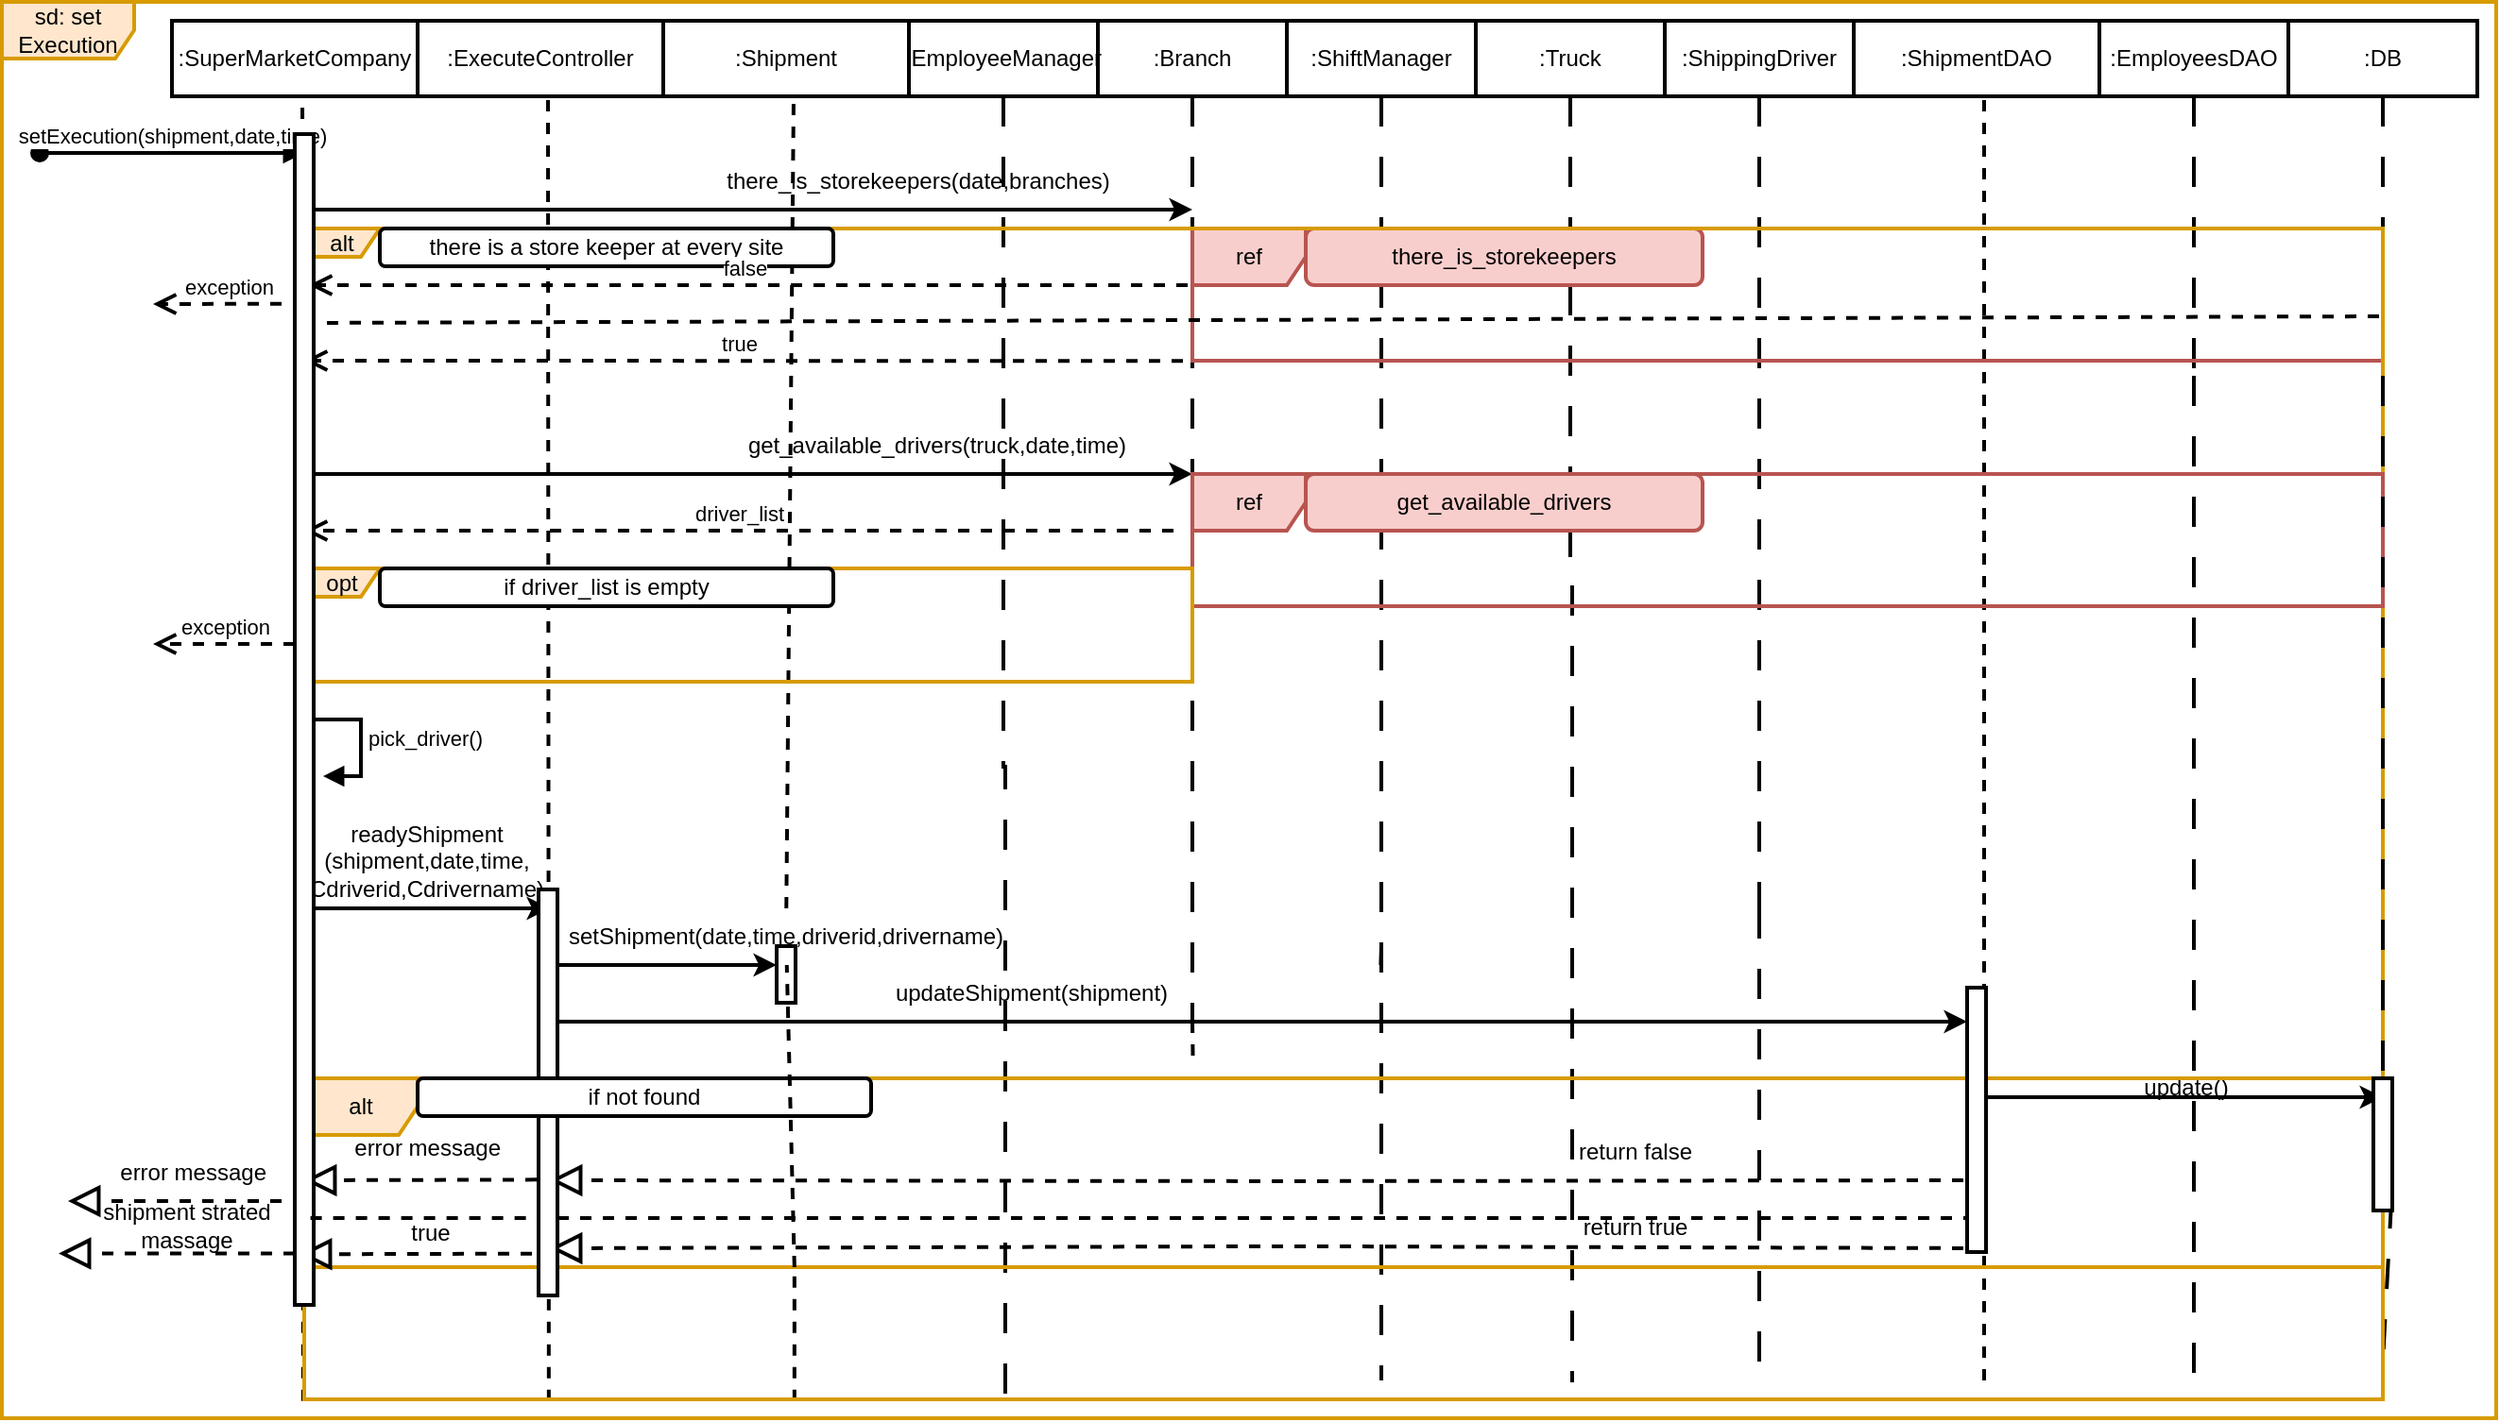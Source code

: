 <mxfile version="21.2.6" type="github">
  <diagram name="Page-1" id="MZ87BxiuIwEp7jPw1ExZ">
    <mxGraphModel dx="2150" dy="743" grid="1" gridSize="10" guides="1" tooltips="1" connect="1" arrows="1" fold="1" page="1" pageScale="1" pageWidth="827" pageHeight="1169" math="0" shadow="0">
      <root>
        <mxCell id="0" />
        <mxCell id="1" parent="0" />
        <mxCell id="GAQoPDuNliMr2iQyG7WM-1" style="edgeStyle=orthogonalEdgeStyle;rounded=0;orthogonalLoop=1;jettySize=auto;html=1;dashed=1;dashPattern=8 8;endArrow=none;endFill=0;labelBackgroundColor=none;fontColor=default;strokeWidth=2;fontStyle=0" parent="1" source="GAQoPDuNliMr2iQyG7WM-2" edge="1">
          <mxGeometry relative="1" as="geometry">
            <mxPoint x="580" y="590" as="targetPoint" />
          </mxGeometry>
        </mxCell>
        <mxCell id="GAQoPDuNliMr2iQyG7WM-2" value=":Branch" style="rounded=0;whiteSpace=wrap;html=1;labelBackgroundColor=none;strokeWidth=2;fontStyle=0" parent="1" vertex="1">
          <mxGeometry x="530" y="60" width="100" height="40" as="geometry" />
        </mxCell>
        <mxCell id="GAQoPDuNliMr2iQyG7WM-3" style="edgeStyle=orthogonalEdgeStyle;rounded=0;orthogonalLoop=1;jettySize=auto;html=1;exitX=0.5;exitY=1;exitDx=0;exitDy=0;dashed=1;endArrow=none;endFill=0;strokeWidth=2;fontStyle=0" parent="1" edge="1">
          <mxGeometry relative="1" as="geometry">
            <mxPoint x="580.294" y="610" as="targetPoint" />
            <mxPoint x="580" y="590" as="sourcePoint" />
          </mxGeometry>
        </mxCell>
        <mxCell id="GAQoPDuNliMr2iQyG7WM-8" value=":EmployeeManager" style="rounded=0;whiteSpace=wrap;html=1;labelBackgroundColor=none;strokeWidth=2;fontStyle=0" parent="1" vertex="1">
          <mxGeometry x="430" y="60" width="100" height="40" as="geometry" />
        </mxCell>
        <mxCell id="GAQoPDuNliMr2iQyG7WM-9" style="edgeStyle=orthogonalEdgeStyle;rounded=0;orthogonalLoop=1;jettySize=auto;html=1;exitX=0.5;exitY=1;exitDx=0;exitDy=0;endArrow=none;endFill=0;dashed=1;dashPattern=8 8;strokeWidth=2;fontStyle=0" parent="1" source="GAQoPDuNliMr2iQyG7WM-8" edge="1">
          <mxGeometry relative="1" as="geometry">
            <mxPoint x="481" y="790" as="targetPoint" />
            <mxPoint x="480" y="350" as="sourcePoint" />
            <Array as="points">
              <mxPoint x="480" y="455" />
              <mxPoint x="481" y="455" />
              <mxPoint x="481" y="600" />
            </Array>
          </mxGeometry>
        </mxCell>
        <mxCell id="GAQoPDuNliMr2iQyG7WM-13" style="edgeStyle=orthogonalEdgeStyle;rounded=0;orthogonalLoop=1;jettySize=auto;html=1;dashed=1;dashPattern=8 8;endArrow=none;endFill=0;labelBackgroundColor=none;fontColor=default;strokeWidth=2;fontStyle=0" parent="1" source="GAQoPDuNliMr2iQyG7WM-14" edge="1">
          <mxGeometry relative="1" as="geometry">
            <mxPoint x="680" y="780" as="targetPoint" />
          </mxGeometry>
        </mxCell>
        <mxCell id="GAQoPDuNliMr2iQyG7WM-14" value=":ShiftManager" style="rounded=0;whiteSpace=wrap;html=1;labelBackgroundColor=none;strokeWidth=2;fontStyle=0" parent="1" vertex="1">
          <mxGeometry x="630" y="60" width="100" height="40" as="geometry" />
        </mxCell>
        <mxCell id="GAQoPDuNliMr2iQyG7WM-17" style="edgeStyle=orthogonalEdgeStyle;rounded=0;orthogonalLoop=1;jettySize=auto;html=1;exitX=0.5;exitY=1;exitDx=0;exitDy=0;endArrow=none;endFill=0;dashed=1;dashPattern=8 8;strokeWidth=2;fontStyle=0" parent="1" edge="1">
          <mxGeometry relative="1" as="geometry">
            <mxPoint x="679.706" y="560" as="targetPoint" />
            <mxPoint x="680" y="550" as="sourcePoint" />
          </mxGeometry>
        </mxCell>
        <mxCell id="GAQoPDuNliMr2iQyG7WM-21" style="edgeStyle=orthogonalEdgeStyle;rounded=0;orthogonalLoop=1;jettySize=auto;html=1;dashed=1;dashPattern=8 8;endArrow=none;endFill=0;labelBackgroundColor=none;fontColor=default;strokeWidth=2;fontStyle=0" parent="1" source="GAQoPDuNliMr2iQyG7WM-22" edge="1">
          <mxGeometry relative="1" as="geometry">
            <mxPoint x="880" y="530" as="targetPoint" />
          </mxGeometry>
        </mxCell>
        <mxCell id="GAQoPDuNliMr2iQyG7WM-22" value=":ShippingDriver" style="rounded=0;whiteSpace=wrap;html=1;labelBackgroundColor=none;strokeWidth=2;fontStyle=0" parent="1" vertex="1">
          <mxGeometry x="830" y="60" width="100" height="40" as="geometry" />
        </mxCell>
        <mxCell id="GAQoPDuNliMr2iQyG7WM-23" style="edgeStyle=orthogonalEdgeStyle;rounded=0;orthogonalLoop=1;jettySize=auto;html=1;exitX=0.5;exitY=1;exitDx=0;exitDy=0;dashed=1;dashPattern=8 8;endArrow=none;endFill=0;strokeWidth=2;fontStyle=0" parent="1" edge="1">
          <mxGeometry relative="1" as="geometry">
            <mxPoint x="880" y="780" as="targetPoint" />
            <mxPoint x="880" y="530" as="sourcePoint" />
          </mxGeometry>
        </mxCell>
        <mxCell id="GAQoPDuNliMr2iQyG7WM-29" style="edgeStyle=orthogonalEdgeStyle;rounded=0;orthogonalLoop=1;jettySize=auto;html=1;dashed=1;dashPattern=8 8;endArrow=none;endFill=0;labelBackgroundColor=none;fontColor=default;strokeWidth=2;fontStyle=0" parent="1" source="GAQoPDuNliMr2iQyG7WM-76" edge="1">
          <mxGeometry relative="1" as="geometry">
            <mxPoint x="780" y="780" as="targetPoint" />
            <Array as="points">
              <mxPoint x="780" y="350" />
              <mxPoint x="781" y="500" />
            </Array>
          </mxGeometry>
        </mxCell>
        <mxCell id="GAQoPDuNliMr2iQyG7WM-30" value=":Truck" style="rounded=0;whiteSpace=wrap;html=1;labelBackgroundColor=none;strokeWidth=2;fontStyle=0" parent="1" vertex="1">
          <mxGeometry x="730" y="60" width="100" height="40" as="geometry" />
        </mxCell>
        <mxCell id="GAQoPDuNliMr2iQyG7WM-34" style="edgeStyle=orthogonalEdgeStyle;rounded=0;orthogonalLoop=1;jettySize=auto;html=1;exitX=0.5;exitY=1;exitDx=0;exitDy=0;dashed=1;dashPattern=8 8;endArrow=none;endFill=0;labelBackgroundColor=none;fontColor=default;strokeWidth=2;fontStyle=0" parent="1" source="GAQoPDuNliMr2iQyG7WM-35" edge="1">
          <mxGeometry relative="1" as="geometry">
            <mxPoint x="1110" y="250" as="targetPoint" />
          </mxGeometry>
        </mxCell>
        <mxCell id="GAQoPDuNliMr2iQyG7WM-35" value=":EmployeesDAO" style="rounded=0;whiteSpace=wrap;html=1;labelBackgroundColor=none;strokeWidth=2;fontStyle=0" parent="1" vertex="1">
          <mxGeometry x="1060" y="60" width="100" height="40" as="geometry" />
        </mxCell>
        <mxCell id="GAQoPDuNliMr2iQyG7WM-36" style="edgeStyle=orthogonalEdgeStyle;rounded=0;orthogonalLoop=1;jettySize=auto;html=1;dashed=1;dashPattern=8 8;endArrow=none;endFill=0;labelBackgroundColor=none;fontColor=default;strokeWidth=2;fontStyle=0" parent="1" source="GAQoPDuNliMr2iQyG7WM-37" edge="1">
          <mxGeometry relative="1" as="geometry">
            <mxPoint x="1210" y="260" as="targetPoint" />
          </mxGeometry>
        </mxCell>
        <mxCell id="GAQoPDuNliMr2iQyG7WM-37" value=":DB" style="rounded=0;whiteSpace=wrap;html=1;labelBackgroundColor=none;strokeWidth=2;fontStyle=0" parent="1" vertex="1">
          <mxGeometry x="1160" y="60" width="100" height="40" as="geometry" />
        </mxCell>
        <mxCell id="GAQoPDuNliMr2iQyG7WM-44" value="" style="endArrow=none;html=1;rounded=0;fontColor=default;exitX=0.79;exitY=0.909;exitDx=0;exitDy=0;exitPerimeter=0;dashed=1;dashPattern=8 8;endFill=0;labelBackgroundColor=none;strokeWidth=2;fontStyle=0" parent="1" edge="1">
          <mxGeometry width="50" height="50" relative="1" as="geometry">
            <mxPoint x="1110" y="248" as="sourcePoint" />
            <mxPoint x="1110" y="780" as="targetPoint" />
          </mxGeometry>
        </mxCell>
        <mxCell id="GAQoPDuNliMr2iQyG7WM-45" value="" style="endArrow=none;html=1;rounded=0;fontColor=default;exitX=0.96;exitY=0.909;exitDx=0;exitDy=0;exitPerimeter=0;dashed=1;dashPattern=8 8;endFill=0;labelBackgroundColor=none;strokeWidth=2;fontStyle=0" parent="1" source="_X1i5lK3qZlaOGL-oSnp-7" edge="1">
          <mxGeometry width="50" height="50" relative="1" as="geometry">
            <mxPoint x="1210" y="248" as="sourcePoint" />
            <mxPoint x="1210" y="770" as="targetPoint" />
          </mxGeometry>
        </mxCell>
        <mxCell id="GAQoPDuNliMr2iQyG7WM-47" value=":SuperMarketCompany" style="rounded=0;whiteSpace=wrap;html=1;labelBackgroundColor=none;strokeWidth=2;fontStyle=0" parent="1" vertex="1">
          <mxGeometry x="40" y="60" width="130" height="40" as="geometry" />
        </mxCell>
        <mxCell id="GAQoPDuNliMr2iQyG7WM-49" value="" style="endArrow=none;dashed=1;html=1;rounded=0;fontStyle=0;strokeWidth=2;" parent="1" edge="1">
          <mxGeometry width="50" height="50" relative="1" as="geometry">
            <mxPoint x="110.0" y="460.0" as="sourcePoint" />
            <mxPoint x="109" y="100" as="targetPoint" />
          </mxGeometry>
        </mxCell>
        <mxCell id="GAQoPDuNliMr2iQyG7WM-50" value="" style="endArrow=none;dashed=1;html=1;rounded=0;fontStyle=0;strokeWidth=2;" parent="1" edge="1">
          <mxGeometry width="50" height="50" relative="1" as="geometry">
            <mxPoint x="109.42" y="790.833" as="sourcePoint" />
            <mxPoint x="109.42" y="720" as="targetPoint" />
          </mxGeometry>
        </mxCell>
        <mxCell id="GAQoPDuNliMr2iQyG7WM-55" value=":ExecuteController" style="rounded=0;whiteSpace=wrap;html=1;labelBackgroundColor=none;strokeWidth=2;fontStyle=0" parent="1" vertex="1">
          <mxGeometry x="170" y="60" width="130" height="40" as="geometry" />
        </mxCell>
        <mxCell id="GAQoPDuNliMr2iQyG7WM-56" value="" style="endArrow=none;dashed=1;html=1;rounded=0;fontStyle=0;strokeWidth=2;" parent="1" edge="1">
          <mxGeometry width="50" height="50" relative="1" as="geometry">
            <mxPoint x="239.42" y="720" as="sourcePoint" />
            <mxPoint x="239" y="100" as="targetPoint" />
          </mxGeometry>
        </mxCell>
        <mxCell id="GAQoPDuNliMr2iQyG7WM-57" value="" style="endArrow=none;dashed=1;html=1;rounded=0;fontStyle=0;strokeWidth=2;" parent="1" edge="1">
          <mxGeometry width="50" height="50" relative="1" as="geometry">
            <mxPoint x="239.42" y="790.833" as="sourcePoint" />
            <mxPoint x="239.42" y="720" as="targetPoint" />
          </mxGeometry>
        </mxCell>
        <mxCell id="GAQoPDuNliMr2iQyG7WM-60" value=":Shipment" style="rounded=0;whiteSpace=wrap;html=1;labelBackgroundColor=none;strokeWidth=2;fontStyle=0" parent="1" vertex="1">
          <mxGeometry x="300" y="60" width="130" height="40" as="geometry" />
        </mxCell>
        <mxCell id="GAQoPDuNliMr2iQyG7WM-61" value="" style="endArrow=none;dashed=1;html=1;rounded=0;fontStyle=0;strokeWidth=2;" parent="1" source="GAQoPDuNliMr2iQyG7WM-111" edge="1">
          <mxGeometry width="50" height="50" relative="1" as="geometry">
            <mxPoint x="369.42" y="720" as="sourcePoint" />
            <mxPoint x="369" y="100" as="targetPoint" />
          </mxGeometry>
        </mxCell>
        <mxCell id="GAQoPDuNliMr2iQyG7WM-62" value="" style="endArrow=none;dashed=1;html=1;rounded=0;fontStyle=0;strokeWidth=2;" parent="1" edge="1">
          <mxGeometry width="50" height="50" relative="1" as="geometry">
            <mxPoint x="369.42" y="790.833" as="sourcePoint" />
            <mxPoint x="369.42" y="720" as="targetPoint" />
          </mxGeometry>
        </mxCell>
        <mxCell id="GAQoPDuNliMr2iQyG7WM-67" value=":ShipmentDAO" style="rounded=0;whiteSpace=wrap;html=1;labelBackgroundColor=none;strokeWidth=2;fontStyle=0" parent="1" vertex="1">
          <mxGeometry x="930" y="60" width="130" height="40" as="geometry" />
        </mxCell>
        <mxCell id="GAQoPDuNliMr2iQyG7WM-68" value="" style="endArrow=none;dashed=1;html=1;rounded=0;fontStyle=0;strokeWidth=2;" parent="1" edge="1">
          <mxGeometry width="50" height="50" relative="1" as="geometry">
            <mxPoint x="999" y="780" as="sourcePoint" />
            <mxPoint x="999" y="100" as="targetPoint" />
          </mxGeometry>
        </mxCell>
        <mxCell id="GAQoPDuNliMr2iQyG7WM-70" value="setExecution(shipment,date,time)" style="html=1;verticalAlign=bottom;startArrow=oval;endArrow=block;startSize=8;edgeStyle=elbowEdgeStyle;elbow=vertical;curved=0;rounded=0;strokeWidth=2;fontStyle=0" parent="1" edge="1">
          <mxGeometry relative="1" as="geometry">
            <mxPoint x="-30" y="130" as="sourcePoint" />
            <mxPoint x="110" y="130" as="targetPoint" />
            <mxPoint as="offset" />
          </mxGeometry>
        </mxCell>
        <mxCell id="GAQoPDuNliMr2iQyG7WM-74" value="ref" style="shape=umlFrame;whiteSpace=wrap;html=1;pointerEvents=0;strokeWidth=2;labelBackgroundColor=none;fillColor=#f8cecc;strokeColor=#b85450;fontStyle=0" parent="1" vertex="1">
          <mxGeometry x="580" y="170" width="630" height="70" as="geometry" />
        </mxCell>
        <mxCell id="GAQoPDuNliMr2iQyG7WM-77" value="" style="edgeStyle=orthogonalEdgeStyle;rounded=0;orthogonalLoop=1;jettySize=auto;html=1;dashed=1;dashPattern=8 8;endArrow=none;endFill=0;labelBackgroundColor=none;fontColor=default;strokeWidth=2;fontStyle=0" parent="1" source="GAQoPDuNliMr2iQyG7WM-30" target="GAQoPDuNliMr2iQyG7WM-76" edge="1">
          <mxGeometry relative="1" as="geometry">
            <mxPoint x="780" y="500" as="targetPoint" />
            <mxPoint x="780" y="100" as="sourcePoint" />
            <Array as="points">
              <mxPoint x="780" y="150" />
              <mxPoint x="780" y="150" />
            </Array>
          </mxGeometry>
        </mxCell>
        <mxCell id="GAQoPDuNliMr2iQyG7WM-76" value="there_is_storekeepers" style="rounded=1;whiteSpace=wrap;html=1;strokeWidth=2;labelBackgroundColor=none;fillColor=#f8cecc;strokeColor=#b85450;fontStyle=0" parent="1" vertex="1">
          <mxGeometry x="640" y="170" width="210" height="30" as="geometry" />
        </mxCell>
        <mxCell id="GAQoPDuNliMr2iQyG7WM-78" value="" style="endArrow=classic;html=1;rounded=0;strokeWidth=2;fontStyle=0" parent="1" edge="1">
          <mxGeometry width="50" height="50" relative="1" as="geometry">
            <mxPoint x="110" y="160" as="sourcePoint" />
            <mxPoint x="580" y="160" as="targetPoint" />
          </mxGeometry>
        </mxCell>
        <mxCell id="GAQoPDuNliMr2iQyG7WM-82" value="there_is_storekeepers(date,branches)" style="text;html=1;strokeColor=none;fillColor=none;align=center;verticalAlign=middle;whiteSpace=wrap;rounded=0;strokeWidth=2;fontStyle=0" parent="1" vertex="1">
          <mxGeometry x="350" y="130" width="170" height="30" as="geometry" />
        </mxCell>
        <mxCell id="GAQoPDuNliMr2iQyG7WM-85" value="true" style="html=1;verticalAlign=bottom;endArrow=open;dashed=1;endSize=8;edgeStyle=elbowEdgeStyle;elbow=vertical;curved=0;rounded=0;exitX=-0.006;exitY=0.272;exitDx=0;exitDy=0;exitPerimeter=0;strokeWidth=2;fontStyle=0" parent="1" edge="1">
          <mxGeometry x="0.011" relative="1" as="geometry">
            <mxPoint x="575" y="240.15" as="sourcePoint" />
            <mxPoint x="110" y="240.15" as="targetPoint" />
            <mxPoint as="offset" />
          </mxGeometry>
        </mxCell>
        <mxCell id="GAQoPDuNliMr2iQyG7WM-86" value="alt" style="shape=umlFrame;whiteSpace=wrap;html=1;pointerEvents=0;fontStyle=0;strokeWidth=2;fillColor=#ffe6cc;strokeColor=#d79b00;width=40;height=15;" parent="1" vertex="1">
          <mxGeometry x="110" y="170" width="1100" height="620" as="geometry" />
        </mxCell>
        <mxCell id="GAQoPDuNliMr2iQyG7WM-87" value="there is a store keeper at every site" style="rounded=1;whiteSpace=wrap;html=1;strokeWidth=2;labelBackgroundColor=none;fontStyle=0" parent="1" vertex="1">
          <mxGeometry x="150" y="170" width="240" height="20" as="geometry" />
        </mxCell>
        <mxCell id="GAQoPDuNliMr2iQyG7WM-89" value="false" style="html=1;verticalAlign=bottom;endArrow=open;dashed=1;endSize=8;edgeStyle=elbowEdgeStyle;elbow=vertical;curved=0;rounded=0;exitX=-0.006;exitY=0.272;exitDx=0;exitDy=0;exitPerimeter=0;strokeWidth=2;fontStyle=0" parent="1" edge="1">
          <mxGeometry x="0.011" relative="1" as="geometry">
            <mxPoint x="577.5" y="200" as="sourcePoint" />
            <mxPoint x="112.5" y="200" as="targetPoint" />
            <mxPoint as="offset" />
          </mxGeometry>
        </mxCell>
        <mxCell id="GAQoPDuNliMr2iQyG7WM-90" value="exception" style="html=1;verticalAlign=bottom;endArrow=open;dashed=1;endSize=8;edgeStyle=elbowEdgeStyle;elbow=vertical;curved=0;rounded=0;strokeWidth=2;fontStyle=0" parent="1" edge="1">
          <mxGeometry relative="1" as="geometry">
            <mxPoint x="110" y="209.82" as="sourcePoint" />
            <mxPoint x="30" y="209.82" as="targetPoint" />
            <mxPoint as="offset" />
          </mxGeometry>
        </mxCell>
        <mxCell id="GAQoPDuNliMr2iQyG7WM-91" value="" style="endArrow=none;dashed=1;html=1;rounded=0;entryX=1;entryY=0.075;entryDx=0;entryDy=0;entryPerimeter=0;strokeWidth=2;fontStyle=0" parent="1" target="GAQoPDuNliMr2iQyG7WM-86" edge="1">
          <mxGeometry width="50" height="50" relative="1" as="geometry">
            <mxPoint x="110" y="220" as="sourcePoint" />
            <mxPoint x="240" y="250" as="targetPoint" />
            <Array as="points" />
          </mxGeometry>
        </mxCell>
        <mxCell id="GAQoPDuNliMr2iQyG7WM-92" value="" style="endArrow=classic;html=1;rounded=0;strokeWidth=2;fontStyle=0" parent="1" edge="1">
          <mxGeometry width="50" height="50" relative="1" as="geometry">
            <mxPoint x="110" y="300" as="sourcePoint" />
            <mxPoint x="580" y="300" as="targetPoint" />
          </mxGeometry>
        </mxCell>
        <mxCell id="GAQoPDuNliMr2iQyG7WM-93" value="get_available_drivers(truck,date,time)" style="text;html=1;strokeColor=none;fillColor=none;align=center;verticalAlign=middle;whiteSpace=wrap;rounded=0;strokeWidth=2;fontStyle=0" parent="1" vertex="1">
          <mxGeometry x="360" y="270" width="170" height="30" as="geometry" />
        </mxCell>
        <mxCell id="GAQoPDuNliMr2iQyG7WM-94" value="ref" style="shape=umlFrame;whiteSpace=wrap;html=1;pointerEvents=0;strokeWidth=2;labelBackgroundColor=none;fillColor=#f8cecc;strokeColor=#b85450;fontStyle=0" parent="1" vertex="1">
          <mxGeometry x="580" y="300" width="630" height="70" as="geometry" />
        </mxCell>
        <mxCell id="GAQoPDuNliMr2iQyG7WM-95" value="get_available_drivers" style="rounded=1;whiteSpace=wrap;html=1;strokeWidth=2;labelBackgroundColor=none;fillColor=#f8cecc;strokeColor=#b85450;fontStyle=0" parent="1" vertex="1">
          <mxGeometry x="640" y="300" width="210" height="30" as="geometry" />
        </mxCell>
        <mxCell id="GAQoPDuNliMr2iQyG7WM-96" value="driver_list" style="html=1;verticalAlign=bottom;endArrow=open;dashed=1;endSize=8;edgeStyle=elbowEdgeStyle;elbow=vertical;curved=0;rounded=0;strokeWidth=2;fontStyle=0" parent="1" edge="1">
          <mxGeometry relative="1" as="geometry">
            <mxPoint x="570" y="330" as="sourcePoint" />
            <mxPoint x="110" y="330" as="targetPoint" />
          </mxGeometry>
        </mxCell>
        <mxCell id="GAQoPDuNliMr2iQyG7WM-97" value="opt" style="shape=umlFrame;whiteSpace=wrap;html=1;pointerEvents=0;fontStyle=0;strokeWidth=2;fillColor=#ffe6cc;strokeColor=#d79b00;width=40;height=15;" parent="1" vertex="1">
          <mxGeometry x="110" y="350" width="470" height="60" as="geometry" />
        </mxCell>
        <mxCell id="GAQoPDuNliMr2iQyG7WM-98" value="if driver_list is empty" style="rounded=1;whiteSpace=wrap;html=1;strokeWidth=2;labelBackgroundColor=none;fontStyle=0" parent="1" vertex="1">
          <mxGeometry x="150" y="350" width="240" height="20" as="geometry" />
        </mxCell>
        <mxCell id="GAQoPDuNliMr2iQyG7WM-99" value="exception" style="html=1;verticalAlign=bottom;endArrow=open;dashed=1;endSize=8;edgeStyle=elbowEdgeStyle;elbow=vertical;curved=0;rounded=0;strokeWidth=2;fontStyle=0" parent="1" source="_X1i5lK3qZlaOGL-oSnp-1" edge="1">
          <mxGeometry relative="1" as="geometry">
            <mxPoint x="110" y="390" as="sourcePoint" />
            <mxPoint x="30" y="390" as="targetPoint" />
            <mxPoint as="offset" />
          </mxGeometry>
        </mxCell>
        <mxCell id="GAQoPDuNliMr2iQyG7WM-102" value="pick_driver()" style="html=1;align=left;spacingLeft=2;endArrow=block;rounded=0;edgeStyle=orthogonalEdgeStyle;curved=0;rounded=0;strokeWidth=2;fontStyle=0" parent="1" edge="1">
          <mxGeometry relative="1" as="geometry">
            <mxPoint x="110" y="430" as="sourcePoint" />
            <Array as="points">
              <mxPoint x="140" y="430" />
              <mxPoint x="140" y="460" />
            </Array>
            <mxPoint x="120.0" y="460.0" as="targetPoint" />
          </mxGeometry>
        </mxCell>
        <mxCell id="GAQoPDuNliMr2iQyG7WM-103" value="" style="endArrow=none;dashed=1;html=1;rounded=0;fontStyle=0;strokeWidth=2;" parent="1" edge="1">
          <mxGeometry width="50" height="50" relative="1" as="geometry">
            <mxPoint x="109.42" y="720" as="sourcePoint" />
            <mxPoint x="110.0" y="500.0" as="targetPoint" />
          </mxGeometry>
        </mxCell>
        <mxCell id="GAQoPDuNliMr2iQyG7WM-104" value="" style="endArrow=classic;html=1;rounded=0;strokeWidth=2;fontStyle=0" parent="1" edge="1">
          <mxGeometry width="50" height="50" relative="1" as="geometry">
            <mxPoint x="110" y="530" as="sourcePoint" />
            <mxPoint x="240" y="530" as="targetPoint" />
          </mxGeometry>
        </mxCell>
        <mxCell id="GAQoPDuNliMr2iQyG7WM-106" value="readyShipment&lt;br&gt;(shipment,date,time,&lt;br&gt;Cdriverid,Cdrivername)" style="text;html=1;strokeColor=none;fillColor=none;align=center;verticalAlign=middle;whiteSpace=wrap;rounded=0;strokeWidth=2;fontStyle=0" parent="1" vertex="1">
          <mxGeometry x="120" y="480" width="110" height="50" as="geometry" />
        </mxCell>
        <mxCell id="GAQoPDuNliMr2iQyG7WM-110" value="" style="endArrow=classic;html=1;rounded=0;strokeWidth=2;fontStyle=0;" parent="1" target="_X1i5lK3qZlaOGL-oSnp-4" edge="1">
          <mxGeometry width="50" height="50" relative="1" as="geometry">
            <mxPoint x="240" y="560" as="sourcePoint" />
            <mxPoint x="370" y="560" as="targetPoint" />
          </mxGeometry>
        </mxCell>
        <mxCell id="GAQoPDuNliMr2iQyG7WM-112" value="" style="endArrow=classic;html=1;rounded=0;strokeWidth=2;fontStyle=0" parent="1" target="_X1i5lK3qZlaOGL-oSnp-6" edge="1">
          <mxGeometry width="50" height="50" relative="1" as="geometry">
            <mxPoint x="240" y="590" as="sourcePoint" />
            <mxPoint x="980" y="590" as="targetPoint" />
          </mxGeometry>
        </mxCell>
        <mxCell id="GAQoPDuNliMr2iQyG7WM-113" value="updateShipment(shipment)" style="text;html=1;strokeColor=none;fillColor=none;align=center;verticalAlign=middle;whiteSpace=wrap;rounded=0;strokeWidth=2;fontStyle=0" parent="1" vertex="1">
          <mxGeometry x="360" y="560" width="270" height="30" as="geometry" />
        </mxCell>
        <mxCell id="GAQoPDuNliMr2iQyG7WM-116" value="" style="endArrow=classic;html=1;rounded=0;strokeWidth=2;fontStyle=0" parent="1" edge="1">
          <mxGeometry width="50" height="50" relative="1" as="geometry">
            <mxPoint x="1000" y="630" as="sourcePoint" />
            <mxPoint x="1210" y="630" as="targetPoint" />
          </mxGeometry>
        </mxCell>
        <mxCell id="GAQoPDuNliMr2iQyG7WM-117" value="update()" style="text;html=1;strokeColor=none;fillColor=none;align=center;verticalAlign=middle;whiteSpace=wrap;rounded=0;strokeWidth=2;fontStyle=0" parent="1" vertex="1">
          <mxGeometry x="971" y="610" width="270" height="30" as="geometry" />
        </mxCell>
        <mxCell id="GAQoPDuNliMr2iQyG7WM-118" value="alt" style="shape=umlFrame;whiteSpace=wrap;html=1;pointerEvents=0;strokeWidth=2;labelBackgroundColor=none;fillColor=#ffe6cc;strokeColor=#d79b00;fontStyle=0" parent="1" vertex="1">
          <mxGeometry x="110" y="620" width="1100" height="100" as="geometry" />
        </mxCell>
        <mxCell id="GAQoPDuNliMr2iQyG7WM-119" value="return false" style="text;html=1;align=center;verticalAlign=middle;whiteSpace=wrap;rounded=0;fontStyle=0;strokeWidth=2;" parent="1" vertex="1">
          <mxGeometry x="770" y="644.47" width="89" height="30" as="geometry" />
        </mxCell>
        <mxCell id="GAQoPDuNliMr2iQyG7WM-120" value="" style="endArrow=block;dashed=1;endFill=0;endSize=12;html=1;rounded=0;fontStyle=0;strokeWidth=2;" parent="1" edge="1">
          <mxGeometry width="160" relative="1" as="geometry">
            <mxPoint x="245" y="673.64" as="sourcePoint" />
            <mxPoint x="110" y="674" as="targetPoint" />
          </mxGeometry>
        </mxCell>
        <mxCell id="GAQoPDuNliMr2iQyG7WM-121" value="error message&amp;nbsp;" style="text;html=1;align=center;verticalAlign=middle;whiteSpace=wrap;rounded=0;fontStyle=0;strokeWidth=2;" parent="1" vertex="1">
          <mxGeometry x="120" y="644.47" width="114" height="25.53" as="geometry" />
        </mxCell>
        <mxCell id="GAQoPDuNliMr2iQyG7WM-122" value="" style="endArrow=block;dashed=1;endFill=0;endSize=12;html=1;rounded=0;fontStyle=0;strokeWidth=2;" parent="1" edge="1">
          <mxGeometry width="160" relative="1" as="geometry">
            <mxPoint x="1000" y="674" as="sourcePoint" />
            <mxPoint x="240" y="674" as="targetPoint" />
            <Array as="points">
              <mxPoint x="630" y="674.47" />
            </Array>
          </mxGeometry>
        </mxCell>
        <mxCell id="GAQoPDuNliMr2iQyG7WM-123" value="return true" style="text;html=1;align=center;verticalAlign=middle;whiteSpace=wrap;rounded=0;fontStyle=0;strokeWidth=2;" parent="1" vertex="1">
          <mxGeometry x="770" y="684.47" width="89" height="30" as="geometry" />
        </mxCell>
        <mxCell id="GAQoPDuNliMr2iQyG7WM-124" value="" style="endArrow=block;dashed=1;endFill=0;endSize=12;html=1;rounded=0;fontStyle=0;strokeWidth=2;" parent="1" edge="1">
          <mxGeometry width="160" relative="1" as="geometry">
            <mxPoint x="1000" y="710" as="sourcePoint" />
            <mxPoint x="240" y="710" as="targetPoint" />
            <Array as="points">
              <mxPoint x="630" y="708.94" />
            </Array>
          </mxGeometry>
        </mxCell>
        <mxCell id="GAQoPDuNliMr2iQyG7WM-127" value="" style="endArrow=none;dashed=1;html=1;rounded=0;strokeWidth=2;fontStyle=0" parent="1" source="_X1i5lK3qZlaOGL-oSnp-9" edge="1">
          <mxGeometry width="50" height="50" relative="1" as="geometry">
            <mxPoint x="520" y="620" as="sourcePoint" />
            <mxPoint x="1000" y="694" as="targetPoint" />
          </mxGeometry>
        </mxCell>
        <mxCell id="GAQoPDuNliMr2iQyG7WM-128" value="if not found" style="rounded=1;whiteSpace=wrap;html=1;strokeWidth=2;labelBackgroundColor=none;fontStyle=0" parent="1" vertex="1">
          <mxGeometry x="170" y="620" width="240" height="20" as="geometry" />
        </mxCell>
        <mxCell id="GAQoPDuNliMr2iQyG7WM-129" value="error message&amp;nbsp;" style="text;html=1;align=center;verticalAlign=middle;whiteSpace=wrap;rounded=0;fontStyle=0;strokeWidth=2;" parent="1" vertex="1">
          <mxGeometry x="-4" y="655" width="114" height="30" as="geometry" />
        </mxCell>
        <mxCell id="GAQoPDuNliMr2iQyG7WM-130" value="" style="endArrow=block;dashed=1;endFill=0;endSize=12;html=1;rounded=0;fontStyle=0;strokeWidth=2;" parent="1" edge="1">
          <mxGeometry width="160" relative="1" as="geometry">
            <mxPoint x="110" y="685.0" as="sourcePoint" />
            <mxPoint x="-15" y="685" as="targetPoint" />
          </mxGeometry>
        </mxCell>
        <mxCell id="GAQoPDuNliMr2iQyG7WM-131" value="shipment strated massage" style="text;html=1;align=center;verticalAlign=middle;whiteSpace=wrap;rounded=0;fontStyle=0;strokeWidth=2;" parent="1" vertex="1">
          <mxGeometry x="-9" y="682.8" width="114" height="30" as="geometry" />
        </mxCell>
        <mxCell id="GAQoPDuNliMr2iQyG7WM-132" value="" style="endArrow=block;dashed=1;endFill=0;endSize=12;html=1;rounded=0;fontStyle=0;strokeWidth=2;" parent="1" edge="1">
          <mxGeometry width="160" relative="1" as="geometry">
            <mxPoint x="105" y="712.8" as="sourcePoint" />
            <mxPoint x="-20" y="712.8" as="targetPoint" />
          </mxGeometry>
        </mxCell>
        <mxCell id="GAQoPDuNliMr2iQyG7WM-133" value="" style="endArrow=block;dashed=1;endFill=0;endSize=12;html=1;rounded=0;fontStyle=0;strokeWidth=2;" parent="1" edge="1">
          <mxGeometry width="160" relative="1" as="geometry">
            <mxPoint x="242.5" y="712.8" as="sourcePoint" />
            <mxPoint x="107.5" y="713.16" as="targetPoint" />
          </mxGeometry>
        </mxCell>
        <mxCell id="GAQoPDuNliMr2iQyG7WM-134" value="true" style="text;html=1;align=center;verticalAlign=middle;whiteSpace=wrap;rounded=0;fontStyle=0;strokeWidth=2;" parent="1" vertex="1">
          <mxGeometry x="120" y="688.94" width="114" height="25.53" as="geometry" />
        </mxCell>
        <mxCell id="_X1i5lK3qZlaOGL-oSnp-2" value="" style="html=1;verticalAlign=bottom;endArrow=open;dashed=1;endSize=8;edgeStyle=elbowEdgeStyle;elbow=vertical;curved=0;rounded=0;strokeWidth=2;fontStyle=0" parent="1" target="_X1i5lK3qZlaOGL-oSnp-1" edge="1">
          <mxGeometry relative="1" as="geometry">
            <mxPoint x="110" y="390" as="sourcePoint" />
            <mxPoint x="30" y="390" as="targetPoint" />
            <mxPoint as="offset" />
          </mxGeometry>
        </mxCell>
        <mxCell id="_X1i5lK3qZlaOGL-oSnp-1" value="" style="points=[];perimeter=orthogonalPerimeter;outlineConnect=0;targetShapes=umlLifeline;portConstraint=eastwest;newEdgeStyle={&quot;edgeStyle&quot;:&quot;elbowEdgeStyle&quot;,&quot;elbow&quot;:&quot;vertical&quot;,&quot;curved&quot;:0,&quot;rounded&quot;:0};strokeWidth=2;labelBackgroundColor=none;fillColor=default;fontColor=default;html=1;" parent="1" vertex="1">
          <mxGeometry x="105" y="120" width="10" height="620" as="geometry" />
        </mxCell>
        <mxCell id="_X1i5lK3qZlaOGL-oSnp-3" value="" style="points=[];perimeter=orthogonalPerimeter;outlineConnect=0;targetShapes=umlLifeline;portConstraint=eastwest;newEdgeStyle={&quot;edgeStyle&quot;:&quot;elbowEdgeStyle&quot;,&quot;elbow&quot;:&quot;vertical&quot;,&quot;curved&quot;:0,&quot;rounded&quot;:0};strokeWidth=2;labelBackgroundColor=none;fillColor=default;fontColor=default;html=1;" parent="1" vertex="1">
          <mxGeometry x="234" y="520" width="10" height="100" as="geometry" />
        </mxCell>
        <mxCell id="_X1i5lK3qZlaOGL-oSnp-4" value="" style="points=[];perimeter=orthogonalPerimeter;outlineConnect=0;targetShapes=umlLifeline;portConstraint=eastwest;newEdgeStyle={&quot;edgeStyle&quot;:&quot;elbowEdgeStyle&quot;,&quot;elbow&quot;:&quot;vertical&quot;,&quot;curved&quot;:0,&quot;rounded&quot;:0};strokeWidth=2;labelBackgroundColor=none;fillColor=default;fontColor=default;html=1;" parent="1" vertex="1">
          <mxGeometry x="360" y="550" width="10" height="30" as="geometry" />
        </mxCell>
        <mxCell id="_X1i5lK3qZlaOGL-oSnp-5" value="" style="endArrow=none;dashed=1;html=1;rounded=0;fontStyle=0;strokeWidth=2;" parent="1" target="GAQoPDuNliMr2iQyG7WM-111" edge="1">
          <mxGeometry width="50" height="50" relative="1" as="geometry">
            <mxPoint x="369.42" y="720" as="sourcePoint" />
            <mxPoint x="369" y="100" as="targetPoint" />
          </mxGeometry>
        </mxCell>
        <mxCell id="GAQoPDuNliMr2iQyG7WM-111" value="setShipment(date,time,driverid,drivername)" style="text;html=1;strokeColor=none;fillColor=none;align=center;verticalAlign=middle;whiteSpace=wrap;rounded=0;strokeWidth=2;fontStyle=0" parent="1" vertex="1">
          <mxGeometry x="315" y="530" width="100" height="30" as="geometry" />
        </mxCell>
        <mxCell id="_X1i5lK3qZlaOGL-oSnp-6" value="" style="points=[];perimeter=orthogonalPerimeter;outlineConnect=0;targetShapes=umlLifeline;portConstraint=eastwest;newEdgeStyle={&quot;edgeStyle&quot;:&quot;elbowEdgeStyle&quot;,&quot;elbow&quot;:&quot;vertical&quot;,&quot;curved&quot;:0,&quot;rounded&quot;:0};strokeWidth=2;labelBackgroundColor=none;fillColor=default;fontColor=default;html=1;" parent="1" vertex="1">
          <mxGeometry x="990" y="572" width="10" height="140" as="geometry" />
        </mxCell>
        <mxCell id="_X1i5lK3qZlaOGL-oSnp-8" value="" style="endArrow=none;html=1;rounded=0;fontColor=default;exitX=0.96;exitY=0.909;exitDx=0;exitDy=0;exitPerimeter=0;dashed=1;dashPattern=8 8;endFill=0;labelBackgroundColor=none;strokeWidth=2;fontStyle=0" parent="1" target="_X1i5lK3qZlaOGL-oSnp-7" edge="1">
          <mxGeometry width="50" height="50" relative="1" as="geometry">
            <mxPoint x="1210" y="248" as="sourcePoint" />
            <mxPoint x="1210" y="770" as="targetPoint" />
          </mxGeometry>
        </mxCell>
        <mxCell id="_X1i5lK3qZlaOGL-oSnp-7" value="" style="points=[];perimeter=orthogonalPerimeter;outlineConnect=0;targetShapes=umlLifeline;portConstraint=eastwest;newEdgeStyle={&quot;edgeStyle&quot;:&quot;elbowEdgeStyle&quot;,&quot;elbow&quot;:&quot;vertical&quot;,&quot;curved&quot;:0,&quot;rounded&quot;:0};strokeWidth=2;labelBackgroundColor=none;fillColor=default;fontColor=default;html=1;" parent="1" vertex="1">
          <mxGeometry x="1205" y="620" width="10" height="70" as="geometry" />
        </mxCell>
        <mxCell id="_X1i5lK3qZlaOGL-oSnp-10" value="" style="endArrow=none;dashed=1;html=1;rounded=0;exitX=0.003;exitY=0.74;exitDx=0;exitDy=0;exitPerimeter=0;strokeWidth=2;fontStyle=0" parent="1" source="GAQoPDuNliMr2iQyG7WM-118" target="_X1i5lK3qZlaOGL-oSnp-9" edge="1">
          <mxGeometry width="50" height="50" relative="1" as="geometry">
            <mxPoint x="113" y="694" as="sourcePoint" />
            <mxPoint x="1000" y="694" as="targetPoint" />
          </mxGeometry>
        </mxCell>
        <mxCell id="_X1i5lK3qZlaOGL-oSnp-9" value="" style="points=[];perimeter=orthogonalPerimeter;outlineConnect=0;targetShapes=umlLifeline;portConstraint=eastwest;newEdgeStyle={&quot;edgeStyle&quot;:&quot;elbowEdgeStyle&quot;,&quot;elbow&quot;:&quot;vertical&quot;,&quot;curved&quot;:0,&quot;rounded&quot;:0};strokeWidth=2;labelBackgroundColor=none;fillColor=default;fontColor=default;html=1;" parent="1" vertex="1">
          <mxGeometry x="234" y="640" width="10" height="95" as="geometry" />
        </mxCell>
        <mxCell id="2GkZLQMSxnVTttX0VStd-1" value="sd: set Execution" style="shape=umlFrame;whiteSpace=wrap;html=1;pointerEvents=0;fontStyle=0;strokeWidth=2;fillColor=#ffe6cc;strokeColor=#d79b00;width=70;height=30;" vertex="1" parent="1">
          <mxGeometry x="-50" y="50" width="1320" height="750" as="geometry" />
        </mxCell>
      </root>
    </mxGraphModel>
  </diagram>
</mxfile>
